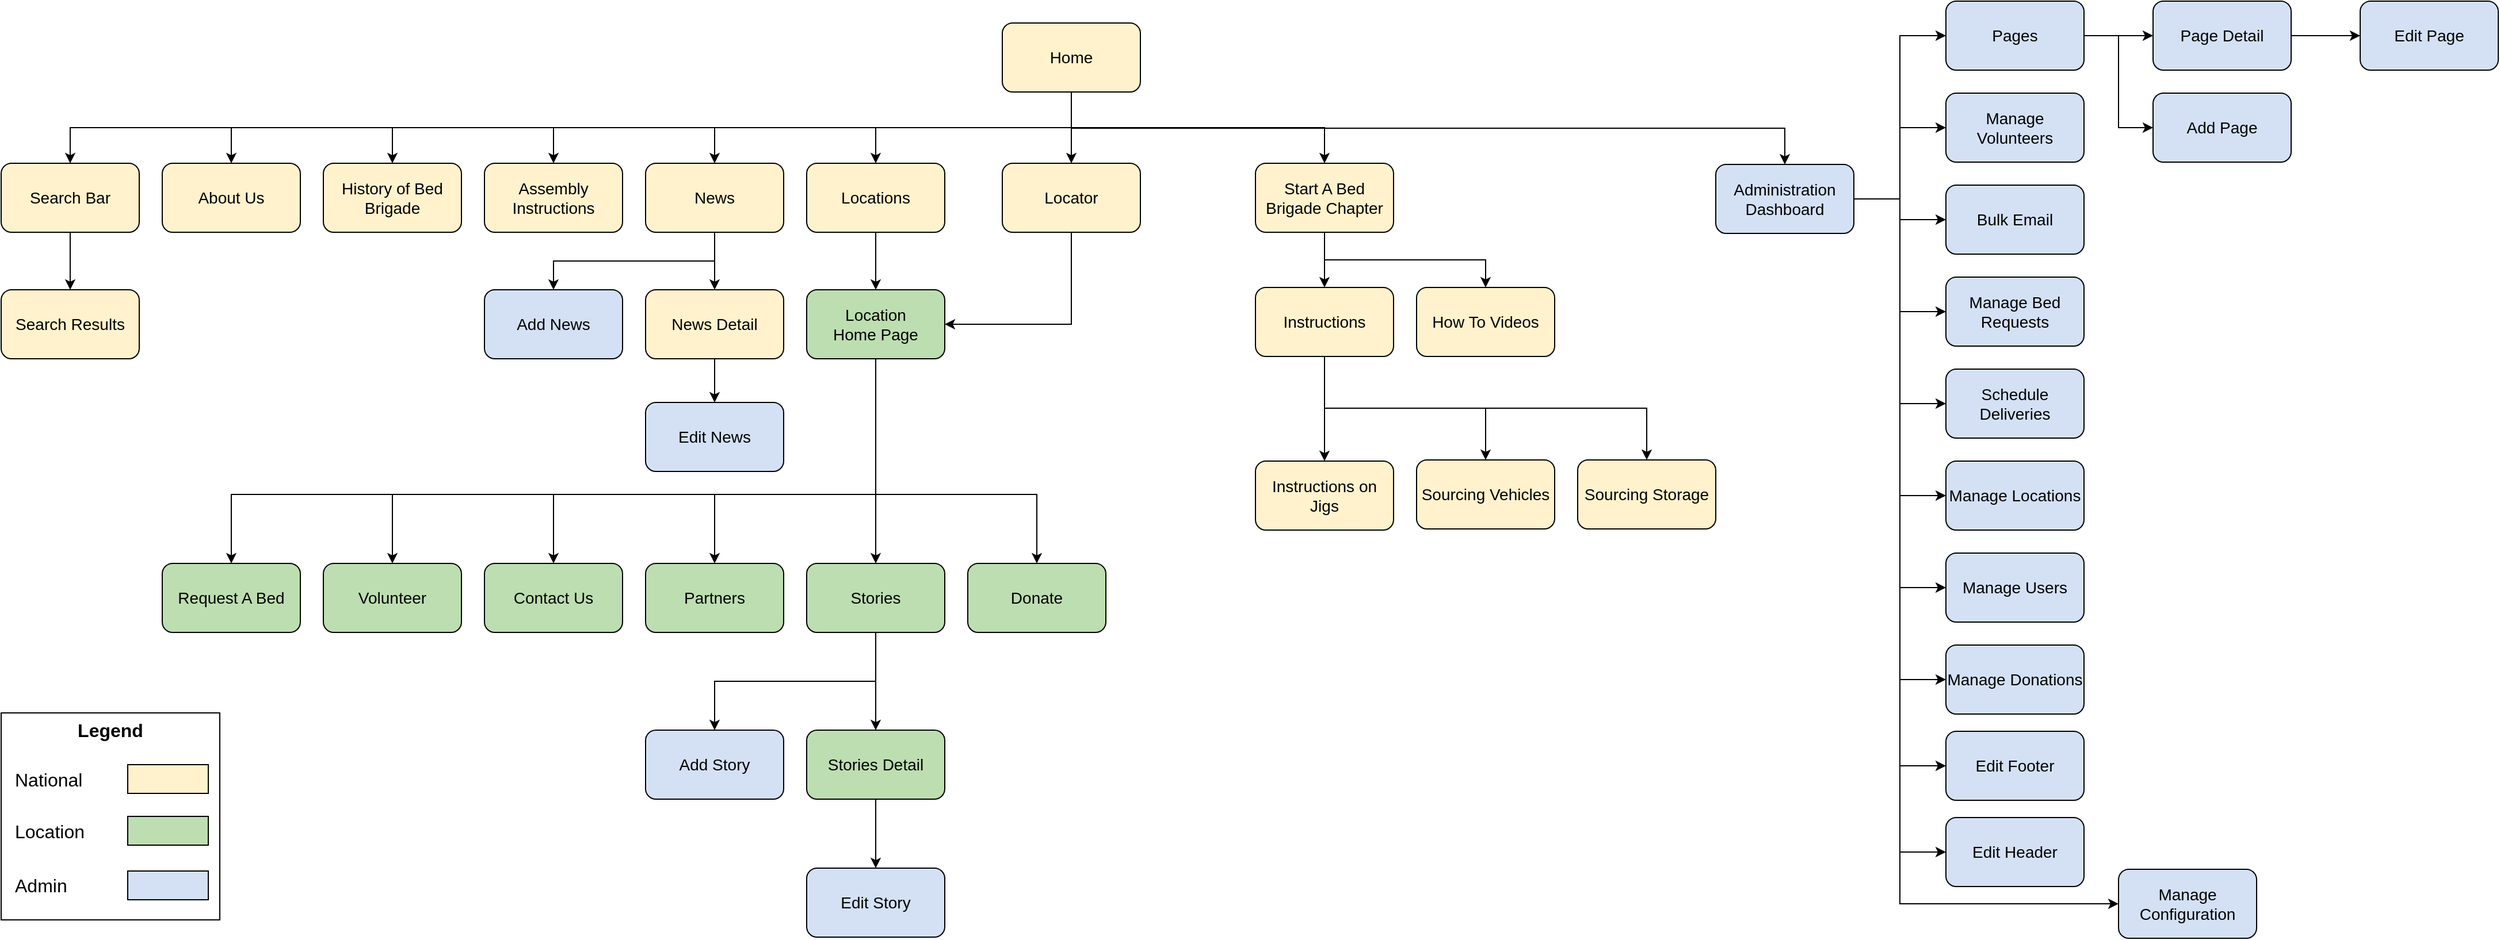 <mxfile version="20.6.2" type="device"><diagram name="Page-1" id="efa7a0a1-bf9b-a30e-e6df-94a7791c09e9"><mxGraphModel dx="1646" dy="818" grid="1" gridSize="10" guides="1" tooltips="1" connect="1" arrows="1" fold="1" page="1" pageScale="1" pageWidth="1100" pageHeight="850" background="none" math="0" shadow="0"><root><mxCell id="0"/><mxCell id="1" parent="0"/><mxCell id="3H9-l_bYr0BemmVUanZa-124" style="edgeStyle=orthogonalEdgeStyle;rounded=0;orthogonalLoop=1;jettySize=auto;html=1;exitX=0.5;exitY=1;exitDx=0;exitDy=0;entryX=0.5;entryY=0;entryDx=0;entryDy=0;" parent="1" source="3H9-l_bYr0BemmVUanZa-114" target="3H9-l_bYr0BemmVUanZa-115" edge="1"><mxGeometry relative="1" as="geometry"/></mxCell><mxCell id="3H9-l_bYr0BemmVUanZa-125" style="edgeStyle=orthogonalEdgeStyle;rounded=0;orthogonalLoop=1;jettySize=auto;html=1;exitX=0.5;exitY=1;exitDx=0;exitDy=0;entryX=0.5;entryY=0;entryDx=0;entryDy=0;" parent="1" source="3H9-l_bYr0BemmVUanZa-114" target="3H9-l_bYr0BemmVUanZa-116" edge="1"><mxGeometry relative="1" as="geometry"/></mxCell><mxCell id="3H9-l_bYr0BemmVUanZa-126" style="edgeStyle=orthogonalEdgeStyle;rounded=0;orthogonalLoop=1;jettySize=auto;html=1;exitX=0.5;exitY=1;exitDx=0;exitDy=0;entryX=0.5;entryY=0;entryDx=0;entryDy=0;" parent="1" source="3H9-l_bYr0BemmVUanZa-114" target="3H9-l_bYr0BemmVUanZa-117" edge="1"><mxGeometry relative="1" as="geometry"/></mxCell><mxCell id="3H9-l_bYr0BemmVUanZa-127" style="edgeStyle=orthogonalEdgeStyle;rounded=0;orthogonalLoop=1;jettySize=auto;html=1;exitX=0.5;exitY=1;exitDx=0;exitDy=0;" parent="1" source="3H9-l_bYr0BemmVUanZa-114" target="3H9-l_bYr0BemmVUanZa-118" edge="1"><mxGeometry relative="1" as="geometry"/></mxCell><mxCell id="3H9-l_bYr0BemmVUanZa-128" style="edgeStyle=orthogonalEdgeStyle;rounded=0;orthogonalLoop=1;jettySize=auto;html=1;exitX=0.5;exitY=1;exitDx=0;exitDy=0;entryX=0.5;entryY=0;entryDx=0;entryDy=0;" parent="1" source="3H9-l_bYr0BemmVUanZa-114" target="3H9-l_bYr0BemmVUanZa-119" edge="1"><mxGeometry relative="1" as="geometry"/></mxCell><mxCell id="3H9-l_bYr0BemmVUanZa-155" style="edgeStyle=orthogonalEdgeStyle;rounded=0;orthogonalLoop=1;jettySize=auto;html=1;exitX=0.5;exitY=1;exitDx=0;exitDy=0;entryX=0.5;entryY=0;entryDx=0;entryDy=0;" parent="1" source="3H9-l_bYr0BemmVUanZa-114" target="3H9-l_bYr0BemmVUanZa-144" edge="1"><mxGeometry relative="1" as="geometry"/></mxCell><mxCell id="3H9-l_bYr0BemmVUanZa-170" style="edgeStyle=orthogonalEdgeStyle;rounded=0;orthogonalLoop=1;jettySize=auto;html=1;exitX=0.5;exitY=1;exitDx=0;exitDy=0;entryX=0.5;entryY=0;entryDx=0;entryDy=0;" parent="1" source="3H9-l_bYr0BemmVUanZa-114" target="3H9-l_bYr0BemmVUanZa-168" edge="1"><mxGeometry relative="1" as="geometry"/></mxCell><mxCell id="3H9-l_bYr0BemmVUanZa-223" style="edgeStyle=orthogonalEdgeStyle;rounded=0;orthogonalLoop=1;jettySize=auto;html=1;exitX=0.5;exitY=1;exitDx=0;exitDy=0;entryX=0.5;entryY=0;entryDx=0;entryDy=0;fontSize=14;" parent="1" source="3H9-l_bYr0BemmVUanZa-114" target="3H9-l_bYr0BemmVUanZa-222" edge="1"><mxGeometry relative="1" as="geometry"/></mxCell><mxCell id="O9UMptHPrvoA3U17ZO_q-5" style="edgeStyle=orthogonalEdgeStyle;rounded=0;orthogonalLoop=1;jettySize=auto;html=1;exitX=0.5;exitY=1;exitDx=0;exitDy=0;entryX=0.5;entryY=0;entryDx=0;entryDy=0;" edge="1" parent="1" source="3H9-l_bYr0BemmVUanZa-114" target="O9UMptHPrvoA3U17ZO_q-1"><mxGeometry relative="1" as="geometry"><Array as="points"><mxPoint x="950" y="131"/><mxPoint x="1170" y="131"/></Array></mxGeometry></mxCell><mxCell id="3H9-l_bYr0BemmVUanZa-114" value="&lt;font style=&quot;font-size: 14px;&quot;&gt;Home&lt;/font&gt;" style="rounded=1;whiteSpace=wrap;html=1;fillColor=#FFF2CC;" parent="1" vertex="1"><mxGeometry x="890" y="40" width="120" height="60" as="geometry"/></mxCell><mxCell id="3H9-l_bYr0BemmVUanZa-115" value="&lt;font style=&quot;font-size: 14px;&quot;&gt;About Us&lt;/font&gt;" style="rounded=1;whiteSpace=wrap;html=1;fillColor=#FFF2CC;" parent="1" vertex="1"><mxGeometry x="160" y="162" width="120" height="60" as="geometry"/></mxCell><mxCell id="3H9-l_bYr0BemmVUanZa-116" value="&lt;font style=&quot;font-size: 14px;&quot;&gt;History of Bed Brigade&lt;/font&gt;" style="rounded=1;whiteSpace=wrap;html=1;fillColor=#FFF2CC;" parent="1" vertex="1"><mxGeometry x="300" y="162" width="120" height="60" as="geometry"/></mxCell><mxCell id="3H9-l_bYr0BemmVUanZa-117" value="&lt;font style=&quot;font-size: 14px;&quot;&gt;Assembly&lt;br&gt;Instructions&lt;/font&gt;" style="rounded=1;whiteSpace=wrap;html=1;fillColor=#FFF2CC;" parent="1" vertex="1"><mxGeometry x="440" y="162" width="120" height="60" as="geometry"/></mxCell><mxCell id="3H9-l_bYr0BemmVUanZa-129" style="edgeStyle=orthogonalEdgeStyle;rounded=0;orthogonalLoop=1;jettySize=auto;html=1;exitX=0.5;exitY=1;exitDx=0;exitDy=0;entryX=0.5;entryY=0;entryDx=0;entryDy=0;" parent="1" source="3H9-l_bYr0BemmVUanZa-118" target="3H9-l_bYr0BemmVUanZa-120" edge="1"><mxGeometry relative="1" as="geometry"/></mxCell><mxCell id="3H9-l_bYr0BemmVUanZa-157" style="edgeStyle=orthogonalEdgeStyle;rounded=0;orthogonalLoop=1;jettySize=auto;html=1;exitX=0.5;exitY=1;exitDx=0;exitDy=0;entryX=0.5;entryY=0;entryDx=0;entryDy=0;" parent="1" source="3H9-l_bYr0BemmVUanZa-118" target="3H9-l_bYr0BemmVUanZa-145" edge="1"><mxGeometry relative="1" as="geometry"/></mxCell><mxCell id="3H9-l_bYr0BemmVUanZa-118" value="&lt;font style=&quot;font-size: 14px;&quot;&gt;News&lt;/font&gt;" style="rounded=1;whiteSpace=wrap;html=1;fillColor=#FFF2CC;" parent="1" vertex="1"><mxGeometry x="580" y="162" width="120" height="60" as="geometry"/></mxCell><mxCell id="3H9-l_bYr0BemmVUanZa-130" style="edgeStyle=orthogonalEdgeStyle;rounded=0;orthogonalLoop=1;jettySize=auto;html=1;exitX=0.5;exitY=1;exitDx=0;exitDy=0;entryX=0.5;entryY=0;entryDx=0;entryDy=0;" parent="1" source="3H9-l_bYr0BemmVUanZa-119" target="3H9-l_bYr0BemmVUanZa-121" edge="1"><mxGeometry relative="1" as="geometry"/></mxCell><mxCell id="3H9-l_bYr0BemmVUanZa-119" value="&lt;font style=&quot;font-size: 14px;&quot;&gt;Locations&lt;/font&gt;" style="rounded=1;whiteSpace=wrap;html=1;fillColor=#FFF2CC;" parent="1" vertex="1"><mxGeometry x="720" y="162" width="120" height="60" as="geometry"/></mxCell><mxCell id="3H9-l_bYr0BemmVUanZa-154" style="edgeStyle=orthogonalEdgeStyle;rounded=0;orthogonalLoop=1;jettySize=auto;html=1;exitX=0.5;exitY=1;exitDx=0;exitDy=0;entryX=0.5;entryY=0;entryDx=0;entryDy=0;" parent="1" source="3H9-l_bYr0BemmVUanZa-120" target="3H9-l_bYr0BemmVUanZa-146" edge="1"><mxGeometry relative="1" as="geometry"/></mxCell><mxCell id="3H9-l_bYr0BemmVUanZa-120" value="&lt;font style=&quot;font-size: 14px;&quot;&gt;News Detail&lt;/font&gt;" style="rounded=1;whiteSpace=wrap;html=1;fillColor=#FFF2CC;" parent="1" vertex="1"><mxGeometry x="580" y="272" width="120" height="60" as="geometry"/></mxCell><mxCell id="3H9-l_bYr0BemmVUanZa-202" style="edgeStyle=orthogonalEdgeStyle;rounded=0;orthogonalLoop=1;jettySize=auto;html=1;exitX=0.5;exitY=1;exitDx=0;exitDy=0;entryX=0.5;entryY=0;entryDx=0;entryDy=0;fontSize=16;" parent="1" source="3H9-l_bYr0BemmVUanZa-121" target="3H9-l_bYr0BemmVUanZa-137" edge="1"><mxGeometry relative="1" as="geometry"><Array as="points"><mxPoint x="780" y="450"/><mxPoint x="920" y="450"/></Array></mxGeometry></mxCell><mxCell id="3H9-l_bYr0BemmVUanZa-203" style="edgeStyle=orthogonalEdgeStyle;rounded=0;orthogonalLoop=1;jettySize=auto;html=1;exitX=0.5;exitY=1;exitDx=0;exitDy=0;entryX=0.5;entryY=0;entryDx=0;entryDy=0;fontSize=16;" parent="1" source="3H9-l_bYr0BemmVUanZa-121" target="3H9-l_bYr0BemmVUanZa-134" edge="1"><mxGeometry relative="1" as="geometry"/></mxCell><mxCell id="3H9-l_bYr0BemmVUanZa-204" style="edgeStyle=orthogonalEdgeStyle;rounded=0;orthogonalLoop=1;jettySize=auto;html=1;exitX=0.5;exitY=1;exitDx=0;exitDy=0;entryX=0.5;entryY=0;entryDx=0;entryDy=0;fontSize=16;" parent="1" source="3H9-l_bYr0BemmVUanZa-121" target="3H9-l_bYr0BemmVUanZa-136" edge="1"><mxGeometry relative="1" as="geometry"><Array as="points"><mxPoint x="780" y="450"/><mxPoint x="640" y="450"/></Array></mxGeometry></mxCell><mxCell id="3H9-l_bYr0BemmVUanZa-205" style="edgeStyle=orthogonalEdgeStyle;rounded=0;orthogonalLoop=1;jettySize=auto;html=1;exitX=0.5;exitY=1;exitDx=0;exitDy=0;entryX=0.5;entryY=0;entryDx=0;entryDy=0;fontSize=16;" parent="1" source="3H9-l_bYr0BemmVUanZa-121" target="3H9-l_bYr0BemmVUanZa-135" edge="1"><mxGeometry relative="1" as="geometry"><Array as="points"><mxPoint x="780" y="450"/><mxPoint x="500" y="450"/></Array></mxGeometry></mxCell><mxCell id="3H9-l_bYr0BemmVUanZa-206" style="edgeStyle=orthogonalEdgeStyle;rounded=0;orthogonalLoop=1;jettySize=auto;html=1;exitX=0.5;exitY=1;exitDx=0;exitDy=0;entryX=0.5;entryY=0;entryDx=0;entryDy=0;fontSize=16;" parent="1" source="3H9-l_bYr0BemmVUanZa-121" target="3H9-l_bYr0BemmVUanZa-133" edge="1"><mxGeometry relative="1" as="geometry"><Array as="points"><mxPoint x="780" y="450"/><mxPoint x="360" y="450"/></Array></mxGeometry></mxCell><mxCell id="3H9-l_bYr0BemmVUanZa-207" style="edgeStyle=orthogonalEdgeStyle;rounded=0;orthogonalLoop=1;jettySize=auto;html=1;exitX=0.5;exitY=1;exitDx=0;exitDy=0;fontSize=16;" parent="1" source="3H9-l_bYr0BemmVUanZa-121" target="3H9-l_bYr0BemmVUanZa-132" edge="1"><mxGeometry relative="1" as="geometry"><Array as="points"><mxPoint x="780" y="450"/><mxPoint x="220" y="450"/></Array></mxGeometry></mxCell><mxCell id="3H9-l_bYr0BemmVUanZa-121" value="&lt;font style=&quot;font-size: 14px;&quot;&gt;Location&lt;br&gt;Home Page&lt;/font&gt;" style="rounded=1;whiteSpace=wrap;html=1;fillColor=#BDDEB0;" parent="1" vertex="1"><mxGeometry x="720" y="272" width="120" height="60" as="geometry"/></mxCell><mxCell id="3H9-l_bYr0BemmVUanZa-132" value="&lt;font style=&quot;font-size: 14px;&quot;&gt;Request A Bed&lt;/font&gt;" style="rounded=1;whiteSpace=wrap;html=1;fillColor=#BDDEB0;" parent="1" vertex="1"><mxGeometry x="160" y="510" width="120" height="60" as="geometry"/></mxCell><mxCell id="3H9-l_bYr0BemmVUanZa-133" value="&lt;font style=&quot;font-size: 14px;&quot;&gt;Volunteer&lt;/font&gt;" style="rounded=1;whiteSpace=wrap;html=1;fillColor=#BDDEB0;" parent="1" vertex="1"><mxGeometry x="300" y="510" width="120" height="60" as="geometry"/></mxCell><mxCell id="3H9-l_bYr0BemmVUanZa-152" style="edgeStyle=orthogonalEdgeStyle;rounded=0;orthogonalLoop=1;jettySize=auto;html=1;exitX=0.5;exitY=1;exitDx=0;exitDy=0;entryX=0.5;entryY=0;entryDx=0;entryDy=0;" parent="1" source="3H9-l_bYr0BemmVUanZa-134" target="3H9-l_bYr0BemmVUanZa-147" edge="1"><mxGeometry relative="1" as="geometry"/></mxCell><mxCell id="3H9-l_bYr0BemmVUanZa-158" style="edgeStyle=orthogonalEdgeStyle;rounded=0;orthogonalLoop=1;jettySize=auto;html=1;exitX=0.5;exitY=1;exitDx=0;exitDy=0;entryX=0.5;entryY=0;entryDx=0;entryDy=0;" parent="1" source="3H9-l_bYr0BemmVUanZa-134" target="3H9-l_bYr0BemmVUanZa-148" edge="1"><mxGeometry relative="1" as="geometry"/></mxCell><mxCell id="3H9-l_bYr0BemmVUanZa-134" value="&lt;font style=&quot;font-size: 14px;&quot;&gt;Stories&lt;/font&gt;" style="rounded=1;whiteSpace=wrap;html=1;fillColor=#BDDEB0;" parent="1" vertex="1"><mxGeometry x="720" y="510" width="120" height="60" as="geometry"/></mxCell><mxCell id="3H9-l_bYr0BemmVUanZa-135" value="&lt;font style=&quot;font-size: 14px;&quot;&gt;Contact Us&lt;/font&gt;" style="rounded=1;whiteSpace=wrap;html=1;fillColor=#BDDEB0;" parent="1" vertex="1"><mxGeometry x="440" y="510" width="120" height="60" as="geometry"/></mxCell><mxCell id="3H9-l_bYr0BemmVUanZa-136" value="&lt;font style=&quot;font-size: 14px;&quot;&gt;Partners&lt;/font&gt;" style="rounded=1;whiteSpace=wrap;html=1;fillColor=#BDDEB0;" parent="1" vertex="1"><mxGeometry x="580" y="510" width="120" height="60" as="geometry"/></mxCell><mxCell id="3H9-l_bYr0BemmVUanZa-137" value="&lt;font style=&quot;font-size: 14px;&quot;&gt;Donate&lt;/font&gt;" style="rounded=1;whiteSpace=wrap;html=1;fillColor=#BDDEB0;" parent="1" vertex="1"><mxGeometry x="860" y="510" width="120" height="60" as="geometry"/></mxCell><mxCell id="3H9-l_bYr0BemmVUanZa-208" style="edgeStyle=orthogonalEdgeStyle;rounded=0;orthogonalLoop=1;jettySize=auto;html=1;exitX=1;exitY=0.5;exitDx=0;exitDy=0;entryX=0;entryY=0.5;entryDx=0;entryDy=0;fontSize=16;" parent="1" source="3H9-l_bYr0BemmVUanZa-144" target="3H9-l_bYr0BemmVUanZa-159" edge="1"><mxGeometry relative="1" as="geometry"/></mxCell><mxCell id="3H9-l_bYr0BemmVUanZa-209" style="edgeStyle=orthogonalEdgeStyle;rounded=0;orthogonalLoop=1;jettySize=auto;html=1;exitX=1;exitY=0.5;exitDx=0;exitDy=0;entryX=0;entryY=0.5;entryDx=0;entryDy=0;fontSize=16;" parent="1" source="3H9-l_bYr0BemmVUanZa-144" target="3H9-l_bYr0BemmVUanZa-175" edge="1"><mxGeometry relative="1" as="geometry"/></mxCell><mxCell id="3H9-l_bYr0BemmVUanZa-210" style="edgeStyle=orthogonalEdgeStyle;rounded=0;orthogonalLoop=1;jettySize=auto;html=1;exitX=1;exitY=0.5;exitDx=0;exitDy=0;entryX=0;entryY=0.5;entryDx=0;entryDy=0;fontSize=16;" parent="1" source="3H9-l_bYr0BemmVUanZa-144" target="3H9-l_bYr0BemmVUanZa-165" edge="1"><mxGeometry relative="1" as="geometry"/></mxCell><mxCell id="3H9-l_bYr0BemmVUanZa-211" style="edgeStyle=orthogonalEdgeStyle;rounded=0;orthogonalLoop=1;jettySize=auto;html=1;exitX=1;exitY=0.5;exitDx=0;exitDy=0;entryX=0;entryY=0.5;entryDx=0;entryDy=0;fontSize=16;" parent="1" source="3H9-l_bYr0BemmVUanZa-144" target="3H9-l_bYr0BemmVUanZa-176" edge="1"><mxGeometry relative="1" as="geometry"/></mxCell><mxCell id="3H9-l_bYr0BemmVUanZa-212" style="edgeStyle=orthogonalEdgeStyle;rounded=0;orthogonalLoop=1;jettySize=auto;html=1;exitX=1;exitY=0.5;exitDx=0;exitDy=0;entryX=0;entryY=0.5;entryDx=0;entryDy=0;fontSize=16;" parent="1" source="3H9-l_bYr0BemmVUanZa-144" target="3H9-l_bYr0BemmVUanZa-174" edge="1"><mxGeometry relative="1" as="geometry"/></mxCell><mxCell id="3H9-l_bYr0BemmVUanZa-213" style="edgeStyle=orthogonalEdgeStyle;rounded=0;orthogonalLoop=1;jettySize=auto;html=1;exitX=1;exitY=0.5;exitDx=0;exitDy=0;entryX=0;entryY=0.5;entryDx=0;entryDy=0;fontSize=16;" parent="1" source="3H9-l_bYr0BemmVUanZa-144" target="3H9-l_bYr0BemmVUanZa-164" edge="1"><mxGeometry relative="1" as="geometry"/></mxCell><mxCell id="3H9-l_bYr0BemmVUanZa-214" style="edgeStyle=orthogonalEdgeStyle;rounded=0;orthogonalLoop=1;jettySize=auto;html=1;exitX=1;exitY=0.5;exitDx=0;exitDy=0;entryX=0;entryY=0.5;entryDx=0;entryDy=0;fontSize=16;" parent="1" source="3H9-l_bYr0BemmVUanZa-144" target="3H9-l_bYr0BemmVUanZa-162" edge="1"><mxGeometry relative="1" as="geometry"/></mxCell><mxCell id="3H9-l_bYr0BemmVUanZa-215" style="edgeStyle=orthogonalEdgeStyle;rounded=0;orthogonalLoop=1;jettySize=auto;html=1;exitX=1;exitY=0.5;exitDx=0;exitDy=0;entryX=0;entryY=0.5;entryDx=0;entryDy=0;fontSize=16;" parent="1" source="3H9-l_bYr0BemmVUanZa-144" target="3H9-l_bYr0BemmVUanZa-177" edge="1"><mxGeometry relative="1" as="geometry"/></mxCell><mxCell id="3H9-l_bYr0BemmVUanZa-216" style="edgeStyle=orthogonalEdgeStyle;rounded=0;orthogonalLoop=1;jettySize=auto;html=1;exitX=1;exitY=0.5;exitDx=0;exitDy=0;entryX=0;entryY=0.5;entryDx=0;entryDy=0;fontSize=16;" parent="1" source="3H9-l_bYr0BemmVUanZa-144" target="3H9-l_bYr0BemmVUanZa-161" edge="1"><mxGeometry relative="1" as="geometry"/></mxCell><mxCell id="3H9-l_bYr0BemmVUanZa-217" style="edgeStyle=orthogonalEdgeStyle;rounded=0;orthogonalLoop=1;jettySize=auto;html=1;exitX=1;exitY=0.5;exitDx=0;exitDy=0;entryX=0;entryY=0.5;entryDx=0;entryDy=0;fontSize=16;" parent="1" source="3H9-l_bYr0BemmVUanZa-144" target="3H9-l_bYr0BemmVUanZa-160" edge="1"><mxGeometry relative="1" as="geometry"/></mxCell><mxCell id="3H9-l_bYr0BemmVUanZa-218" style="edgeStyle=orthogonalEdgeStyle;rounded=0;orthogonalLoop=1;jettySize=auto;html=1;exitX=1;exitY=0.5;exitDx=0;exitDy=0;entryX=0;entryY=0.5;entryDx=0;entryDy=0;fontSize=16;" parent="1" source="3H9-l_bYr0BemmVUanZa-144" target="3H9-l_bYr0BemmVUanZa-163" edge="1"><mxGeometry relative="1" as="geometry"><Array as="points"><mxPoint x="1670" y="193"/><mxPoint x="1670" y="806"/></Array></mxGeometry></mxCell><mxCell id="3H9-l_bYr0BemmVUanZa-144" value="&lt;font style=&quot;font-size: 14px;&quot;&gt;Administration Dashboard&lt;/font&gt;" style="rounded=1;whiteSpace=wrap;html=1;fillColor=#D4E1F5;" parent="1" vertex="1"><mxGeometry x="1510" y="163" width="120" height="60" as="geometry"/></mxCell><mxCell id="3H9-l_bYr0BemmVUanZa-145" value="&lt;font style=&quot;font-size: 14px;&quot;&gt;Add News&lt;/font&gt;" style="rounded=1;whiteSpace=wrap;html=1;fillColor=#D4E1F5;" parent="1" vertex="1"><mxGeometry x="440" y="272" width="120" height="60" as="geometry"/></mxCell><mxCell id="3H9-l_bYr0BemmVUanZa-146" value="&lt;font style=&quot;font-size: 14px;&quot;&gt;Edit News&lt;/font&gt;" style="rounded=1;whiteSpace=wrap;html=1;fillColor=#D4E1F5;" parent="1" vertex="1"><mxGeometry x="580" y="370" width="120" height="60" as="geometry"/></mxCell><mxCell id="3H9-l_bYr0BemmVUanZa-153" style="edgeStyle=orthogonalEdgeStyle;rounded=0;orthogonalLoop=1;jettySize=auto;html=1;exitX=0.5;exitY=1;exitDx=0;exitDy=0;entryX=0.5;entryY=0;entryDx=0;entryDy=0;" parent="1" source="3H9-l_bYr0BemmVUanZa-147" target="3H9-l_bYr0BemmVUanZa-151" edge="1"><mxGeometry relative="1" as="geometry"/></mxCell><mxCell id="3H9-l_bYr0BemmVUanZa-147" value="&lt;font style=&quot;font-size: 14px;&quot;&gt;Stories Detail&lt;/font&gt;" style="rounded=1;whiteSpace=wrap;html=1;fillColor=#BDDEB0;" parent="1" vertex="1"><mxGeometry x="720" y="655" width="120" height="60" as="geometry"/></mxCell><mxCell id="3H9-l_bYr0BemmVUanZa-148" value="&lt;font style=&quot;font-size: 14px;&quot;&gt;Add Story&lt;/font&gt;" style="rounded=1;whiteSpace=wrap;html=1;fillColor=#D4E1F5;" parent="1" vertex="1"><mxGeometry x="580" y="655" width="120" height="60" as="geometry"/></mxCell><mxCell id="3H9-l_bYr0BemmVUanZa-149" value="&lt;font style=&quot;font-size: 14px;&quot;&gt;Add Page&lt;/font&gt;" style="rounded=1;whiteSpace=wrap;html=1;fillColor=#D4E1F5;" parent="1" vertex="1"><mxGeometry x="1890" y="101" width="120" height="60" as="geometry"/></mxCell><mxCell id="3H9-l_bYr0BemmVUanZa-221" style="edgeStyle=orthogonalEdgeStyle;rounded=0;orthogonalLoop=1;jettySize=auto;html=1;exitX=1;exitY=0.5;exitDx=0;exitDy=0;entryX=0;entryY=0.5;entryDx=0;entryDy=0;fontSize=16;" parent="1" source="3H9-l_bYr0BemmVUanZa-150" target="3H9-l_bYr0BemmVUanZa-194" edge="1"><mxGeometry relative="1" as="geometry"/></mxCell><mxCell id="3H9-l_bYr0BemmVUanZa-150" value="&lt;font style=&quot;font-size: 14px;&quot;&gt;Page Detail&lt;/font&gt;" style="rounded=1;whiteSpace=wrap;html=1;fillColor=#D4E1F5;" parent="1" vertex="1"><mxGeometry x="1890" y="21" width="120" height="60" as="geometry"/></mxCell><mxCell id="3H9-l_bYr0BemmVUanZa-151" value="&lt;font style=&quot;font-size: 14px;&quot;&gt;Edit Story&lt;/font&gt;" style="rounded=1;whiteSpace=wrap;html=1;fillColor=#D4E1F5;" parent="1" vertex="1"><mxGeometry x="720" y="775" width="120" height="60" as="geometry"/></mxCell><mxCell id="3H9-l_bYr0BemmVUanZa-219" style="edgeStyle=orthogonalEdgeStyle;rounded=0;orthogonalLoop=1;jettySize=auto;html=1;exitX=1;exitY=0.5;exitDx=0;exitDy=0;entryX=0;entryY=0.5;entryDx=0;entryDy=0;fontSize=16;" parent="1" source="3H9-l_bYr0BemmVUanZa-159" target="3H9-l_bYr0BemmVUanZa-150" edge="1"><mxGeometry relative="1" as="geometry"/></mxCell><mxCell id="3H9-l_bYr0BemmVUanZa-220" style="edgeStyle=orthogonalEdgeStyle;rounded=0;orthogonalLoop=1;jettySize=auto;html=1;exitX=1;exitY=0.5;exitDx=0;exitDy=0;entryX=0;entryY=0.5;entryDx=0;entryDy=0;fontSize=16;" parent="1" source="3H9-l_bYr0BemmVUanZa-159" target="3H9-l_bYr0BemmVUanZa-149" edge="1"><mxGeometry relative="1" as="geometry"/></mxCell><mxCell id="3H9-l_bYr0BemmVUanZa-159" value="&lt;font style=&quot;font-size: 14px;&quot;&gt;Pages&lt;/font&gt;" style="rounded=1;whiteSpace=wrap;html=1;fillColor=#D4E1F5;" parent="1" vertex="1"><mxGeometry x="1710" y="21" width="120" height="60" as="geometry"/></mxCell><mxCell id="3H9-l_bYr0BemmVUanZa-160" value="&lt;font style=&quot;font-size: 14px;&quot;&gt;Edit Header&lt;/font&gt;" style="rounded=1;whiteSpace=wrap;html=1;fillColor=#D4E1F5;" parent="1" vertex="1"><mxGeometry x="1710" y="731" width="120" height="60" as="geometry"/></mxCell><mxCell id="3H9-l_bYr0BemmVUanZa-161" value="&lt;font style=&quot;font-size: 14px;&quot;&gt;Edit Footer&lt;/font&gt;" style="rounded=1;whiteSpace=wrap;html=1;fillColor=#D4E1F5;" parent="1" vertex="1"><mxGeometry x="1710" y="656" width="120" height="60" as="geometry"/></mxCell><mxCell id="3H9-l_bYr0BemmVUanZa-162" value="&lt;font style=&quot;font-size: 14px;&quot;&gt;Manage Users&lt;/font&gt;" style="rounded=1;whiteSpace=wrap;html=1;fillColor=#D4E1F5;" parent="1" vertex="1"><mxGeometry x="1710" y="501" width="120" height="60" as="geometry"/></mxCell><mxCell id="3H9-l_bYr0BemmVUanZa-163" value="&lt;font style=&quot;font-size: 14px;&quot;&gt;Manage Configuration&lt;/font&gt;" style="rounded=1;whiteSpace=wrap;html=1;fillColor=#D4E1F5;" parent="1" vertex="1"><mxGeometry x="1860" y="776" width="120" height="60" as="geometry"/></mxCell><mxCell id="3H9-l_bYr0BemmVUanZa-164" value="&lt;font style=&quot;font-size: 14px;&quot;&gt;Manage Locations&lt;/font&gt;" style="rounded=1;whiteSpace=wrap;html=1;fillColor=#D4E1F5;" parent="1" vertex="1"><mxGeometry x="1710" y="421" width="120" height="60" as="geometry"/></mxCell><mxCell id="3H9-l_bYr0BemmVUanZa-165" value="&lt;font style=&quot;font-size: 14px;&quot;&gt;Bulk Email&lt;/font&gt;" style="rounded=1;whiteSpace=wrap;html=1;fillColor=#D4E1F5;" parent="1" vertex="1"><mxGeometry x="1710" y="181" width="120" height="60" as="geometry"/></mxCell><mxCell id="3H9-l_bYr0BemmVUanZa-172" style="edgeStyle=orthogonalEdgeStyle;rounded=0;orthogonalLoop=1;jettySize=auto;html=1;exitX=0.5;exitY=1;exitDx=0;exitDy=0;entryX=0.5;entryY=0;entryDx=0;entryDy=0;" parent="1" source="3H9-l_bYr0BemmVUanZa-168" target="3H9-l_bYr0BemmVUanZa-169" edge="1"><mxGeometry relative="1" as="geometry"/></mxCell><mxCell id="3H9-l_bYr0BemmVUanZa-168" value="&lt;font style=&quot;font-size: 14px;&quot;&gt;Search Bar&lt;/font&gt;" style="rounded=1;whiteSpace=wrap;html=1;fillColor=#fff2cc;" parent="1" vertex="1"><mxGeometry x="20" y="162" width="120" height="60" as="geometry"/></mxCell><mxCell id="3H9-l_bYr0BemmVUanZa-169" value="&lt;font style=&quot;font-size: 14px;&quot;&gt;Search Results&lt;/font&gt;" style="rounded=1;whiteSpace=wrap;html=1;fillColor=#FFF2CC;" parent="1" vertex="1"><mxGeometry x="20" y="272" width="120" height="60" as="geometry"/></mxCell><mxCell id="3H9-l_bYr0BemmVUanZa-174" value="&lt;font style=&quot;font-size: 14px;&quot;&gt;Schedule Deliveries&lt;/font&gt;" style="rounded=1;whiteSpace=wrap;html=1;fillColor=#D4E1F5;" parent="1" vertex="1"><mxGeometry x="1710" y="341" width="120" height="60" as="geometry"/></mxCell><mxCell id="3H9-l_bYr0BemmVUanZa-175" value="&lt;font style=&quot;font-size: 14px;&quot;&gt;Manage Volunteers&lt;/font&gt;" style="rounded=1;whiteSpace=wrap;html=1;fillColor=#D4E1F5;" parent="1" vertex="1"><mxGeometry x="1710" y="101" width="120" height="60" as="geometry"/></mxCell><mxCell id="3H9-l_bYr0BemmVUanZa-176" value="&lt;font style=&quot;font-size: 14px;&quot;&gt;Manage Bed Requests&lt;/font&gt;" style="rounded=1;whiteSpace=wrap;html=1;fillColor=#D4E1F5;" parent="1" vertex="1"><mxGeometry x="1710" y="261" width="120" height="60" as="geometry"/></mxCell><mxCell id="3H9-l_bYr0BemmVUanZa-177" value="&lt;font style=&quot;font-size: 14px;&quot;&gt;Manage Donations&lt;/font&gt;" style="rounded=1;whiteSpace=wrap;html=1;fillColor=#D4E1F5;" parent="1" vertex="1"><mxGeometry x="1710" y="581" width="120" height="60" as="geometry"/></mxCell><mxCell id="3H9-l_bYr0BemmVUanZa-191" value="" style="rounded=0;whiteSpace=wrap;html=1;fillColor=none;" parent="1" vertex="1"><mxGeometry x="20" y="640" width="190" height="180" as="geometry"/></mxCell><mxCell id="3H9-l_bYr0BemmVUanZa-193" value="&lt;b&gt;&lt;font style=&quot;font-size: 16px;&quot;&gt;Legend&lt;/font&gt;&lt;/b&gt;" style="text;html=1;strokeColor=none;fillColor=none;align=center;verticalAlign=middle;whiteSpace=wrap;rounded=0;" parent="1" vertex="1"><mxGeometry x="20" y="640" width="190" height="30" as="geometry"/></mxCell><mxCell id="3H9-l_bYr0BemmVUanZa-194" value="&lt;font style=&quot;font-size: 14px;&quot;&gt;Edit Page&lt;/font&gt;" style="rounded=1;whiteSpace=wrap;html=1;fillColor=#D4E1F5;" parent="1" vertex="1"><mxGeometry x="2070" y="21" width="120" height="60" as="geometry"/></mxCell><mxCell id="3H9-l_bYr0BemmVUanZa-196" value="" style="rounded=0;whiteSpace=wrap;html=1;fontSize=16;fillColor=#FFF2CC;" parent="1" vertex="1"><mxGeometry x="130" y="685" width="70" height="25" as="geometry"/></mxCell><mxCell id="3H9-l_bYr0BemmVUanZa-197" value="" style="rounded=0;whiteSpace=wrap;html=1;fontSize=16;fillColor=#BDDEB0;" parent="1" vertex="1"><mxGeometry x="130" y="730" width="70" height="25" as="geometry"/></mxCell><mxCell id="3H9-l_bYr0BemmVUanZa-198" value="" style="rounded=0;whiteSpace=wrap;html=1;fontSize=16;fillColor=#D4E1F5;" parent="1" vertex="1"><mxGeometry x="130" y="777.5" width="70" height="25" as="geometry"/></mxCell><mxCell id="3H9-l_bYr0BemmVUanZa-199" value="National" style="text;html=1;strokeColor=none;fillColor=none;align=left;verticalAlign=middle;whiteSpace=wrap;rounded=0;fontSize=16;" parent="1" vertex="1"><mxGeometry x="30" y="687.5" width="60" height="20" as="geometry"/></mxCell><mxCell id="3H9-l_bYr0BemmVUanZa-200" value="Location" style="text;html=1;strokeColor=none;fillColor=none;align=left;verticalAlign=middle;whiteSpace=wrap;rounded=0;fontSize=16;" parent="1" vertex="1"><mxGeometry x="30" y="732.5" width="60" height="20" as="geometry"/></mxCell><mxCell id="3H9-l_bYr0BemmVUanZa-201" value="Admin" style="text;html=1;strokeColor=none;fillColor=none;align=left;verticalAlign=middle;whiteSpace=wrap;rounded=0;fontSize=16;" parent="1" vertex="1"><mxGeometry x="30" y="780" width="60" height="20" as="geometry"/></mxCell><mxCell id="3H9-l_bYr0BemmVUanZa-224" style="edgeStyle=orthogonalEdgeStyle;rounded=0;orthogonalLoop=1;jettySize=auto;html=1;exitX=0.5;exitY=1;exitDx=0;exitDy=0;entryX=1;entryY=0.5;entryDx=0;entryDy=0;fontSize=14;" parent="1" source="3H9-l_bYr0BemmVUanZa-222" target="3H9-l_bYr0BemmVUanZa-121" edge="1"><mxGeometry relative="1" as="geometry"/></mxCell><mxCell id="3H9-l_bYr0BemmVUanZa-222" value="&lt;font style=&quot;font-size: 14px;&quot;&gt;Locator&lt;/font&gt;" style="rounded=1;whiteSpace=wrap;html=1;fillColor=#FFF2CC;" parent="1" vertex="1"><mxGeometry x="890" y="162" width="120" height="60" as="geometry"/></mxCell><mxCell id="O9UMptHPrvoA3U17ZO_q-6" style="edgeStyle=orthogonalEdgeStyle;rounded=0;orthogonalLoop=1;jettySize=auto;html=1;exitX=0.5;exitY=1;exitDx=0;exitDy=0;entryX=0.5;entryY=0;entryDx=0;entryDy=0;" edge="1" parent="1" source="O9UMptHPrvoA3U17ZO_q-1" target="O9UMptHPrvoA3U17ZO_q-2"><mxGeometry relative="1" as="geometry"/></mxCell><mxCell id="O9UMptHPrvoA3U17ZO_q-7" style="edgeStyle=orthogonalEdgeStyle;rounded=0;orthogonalLoop=1;jettySize=auto;html=1;exitX=0.5;exitY=1;exitDx=0;exitDy=0;entryX=0.5;entryY=0;entryDx=0;entryDy=0;" edge="1" parent="1" source="O9UMptHPrvoA3U17ZO_q-1" target="O9UMptHPrvoA3U17ZO_q-3"><mxGeometry relative="1" as="geometry"/></mxCell><mxCell id="O9UMptHPrvoA3U17ZO_q-1" value="&lt;font style=&quot;font-size: 14px;&quot;&gt;Start A Bed Brigade Chapter&lt;/font&gt;" style="rounded=1;whiteSpace=wrap;html=1;fillColor=#FFF2CC;" vertex="1" parent="1"><mxGeometry x="1110" y="162" width="120" height="60" as="geometry"/></mxCell><mxCell id="O9UMptHPrvoA3U17ZO_q-11" style="edgeStyle=orthogonalEdgeStyle;rounded=0;orthogonalLoop=1;jettySize=auto;html=1;exitX=0.5;exitY=1;exitDx=0;exitDy=0;entryX=0.5;entryY=0;entryDx=0;entryDy=0;" edge="1" parent="1" source="O9UMptHPrvoA3U17ZO_q-2" target="O9UMptHPrvoA3U17ZO_q-8"><mxGeometry relative="1" as="geometry"/></mxCell><mxCell id="O9UMptHPrvoA3U17ZO_q-12" style="edgeStyle=orthogonalEdgeStyle;rounded=0;orthogonalLoop=1;jettySize=auto;html=1;exitX=0.5;exitY=1;exitDx=0;exitDy=0;entryX=0.5;entryY=0;entryDx=0;entryDy=0;" edge="1" parent="1" source="O9UMptHPrvoA3U17ZO_q-2" target="O9UMptHPrvoA3U17ZO_q-9"><mxGeometry relative="1" as="geometry"/></mxCell><mxCell id="O9UMptHPrvoA3U17ZO_q-13" style="edgeStyle=orthogonalEdgeStyle;rounded=0;orthogonalLoop=1;jettySize=auto;html=1;exitX=0.5;exitY=1;exitDx=0;exitDy=0;entryX=0.5;entryY=0;entryDx=0;entryDy=0;" edge="1" parent="1" source="O9UMptHPrvoA3U17ZO_q-2" target="O9UMptHPrvoA3U17ZO_q-10"><mxGeometry relative="1" as="geometry"/></mxCell><mxCell id="O9UMptHPrvoA3U17ZO_q-2" value="&lt;font style=&quot;font-size: 14px;&quot;&gt;Instructions&lt;/font&gt;" style="rounded=1;whiteSpace=wrap;html=1;fillColor=#FFF2CC;" vertex="1" parent="1"><mxGeometry x="1110" y="270" width="120" height="60" as="geometry"/></mxCell><mxCell id="O9UMptHPrvoA3U17ZO_q-3" value="&lt;font style=&quot;font-size: 14px;&quot;&gt;How To Videos&lt;/font&gt;" style="rounded=1;whiteSpace=wrap;html=1;fillColor=#FFF2CC;" vertex="1" parent="1"><mxGeometry x="1250" y="270" width="120" height="60" as="geometry"/></mxCell><mxCell id="O9UMptHPrvoA3U17ZO_q-8" value="&lt;font style=&quot;font-size: 14px;&quot;&gt;Instructions on Jigs&lt;/font&gt;" style="rounded=1;whiteSpace=wrap;html=1;fillColor=#FFF2CC;" vertex="1" parent="1"><mxGeometry x="1110" y="421" width="120" height="60" as="geometry"/></mxCell><mxCell id="O9UMptHPrvoA3U17ZO_q-9" value="&lt;font style=&quot;font-size: 14px;&quot;&gt;Sourcing Vehicles&lt;/font&gt;" style="rounded=1;whiteSpace=wrap;html=1;fillColor=#FFF2CC;" vertex="1" parent="1"><mxGeometry x="1250" y="420" width="120" height="60" as="geometry"/></mxCell><mxCell id="O9UMptHPrvoA3U17ZO_q-10" value="&lt;font style=&quot;font-size: 14px;&quot;&gt;Sourcing Storage&lt;/font&gt;" style="rounded=1;whiteSpace=wrap;html=1;fillColor=#FFF2CC;" vertex="1" parent="1"><mxGeometry x="1390" y="420" width="120" height="60" as="geometry"/></mxCell></root></mxGraphModel></diagram></mxfile>